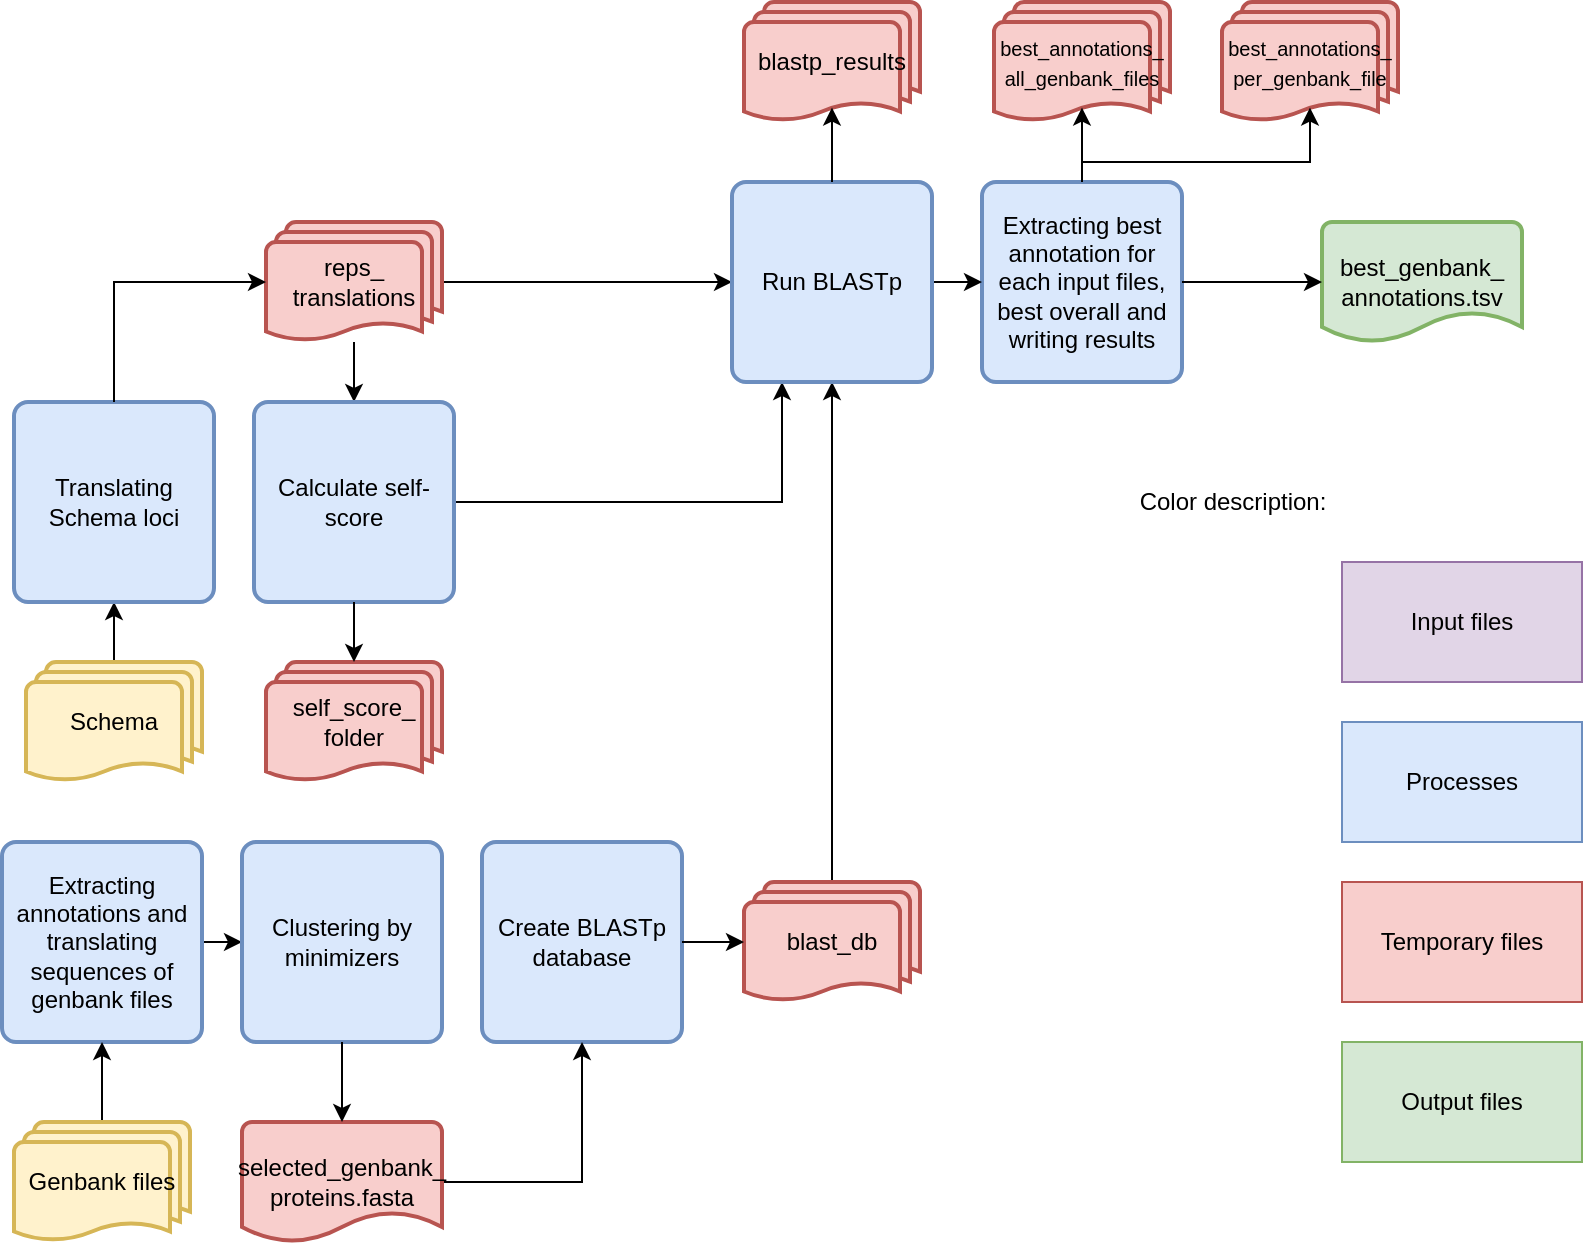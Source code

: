 <mxfile version="25.0.3">
  <diagram name="Page-1" id="vI1ZFkF_VZ9kpP50E2va">
    <mxGraphModel dx="1364" dy="799" grid="1" gridSize="10" guides="1" tooltips="1" connect="1" arrows="1" fold="1" page="1" pageScale="1" pageWidth="850" pageHeight="1100" math="0" shadow="0">
      <root>
        <mxCell id="0" />
        <mxCell id="1" parent="0" />
        <mxCell id="fPaXjcl1kV30KWy46vOE-5" style="edgeStyle=orthogonalEdgeStyle;rounded=0;orthogonalLoop=1;jettySize=auto;html=1;entryX=0;entryY=0.5;entryDx=0;entryDy=0;" parent="1" source="fPaXjcl1kV30KWy46vOE-1" target="fPaXjcl1kV30KWy46vOE-4" edge="1">
          <mxGeometry relative="1" as="geometry" />
        </mxCell>
        <mxCell id="fPaXjcl1kV30KWy46vOE-1" value="Extracting annotations and translating sequences of genbank files" style="rounded=1;whiteSpace=wrap;html=1;absoluteArcSize=1;arcSize=14;strokeWidth=2;fillColor=#dae8fc;strokeColor=#6c8ebf;" parent="1" vertex="1">
          <mxGeometry x="10" y="440" width="100" height="100" as="geometry" />
        </mxCell>
        <mxCell id="SnxLVO1X2V7iQgOzjOkk-1" style="edgeStyle=orthogonalEdgeStyle;rounded=0;orthogonalLoop=1;jettySize=auto;html=1;entryX=0.5;entryY=1;entryDx=0;entryDy=0;" edge="1" parent="1" source="fPaXjcl1kV30KWy46vOE-2" target="fPaXjcl1kV30KWy46vOE-1">
          <mxGeometry relative="1" as="geometry" />
        </mxCell>
        <mxCell id="fPaXjcl1kV30KWy46vOE-2" value="Genbank files" style="strokeWidth=2;html=1;shape=mxgraph.flowchart.multi-document;whiteSpace=wrap;fillColor=#fff2cc;strokeColor=#d6b656;" parent="1" vertex="1">
          <mxGeometry x="16" y="580" width="88" height="60" as="geometry" />
        </mxCell>
        <mxCell id="fPaXjcl1kV30KWy46vOE-4" value="Clustering by minimizers" style="rounded=1;whiteSpace=wrap;html=1;absoluteArcSize=1;arcSize=14;strokeWidth=2;fillColor=#dae8fc;strokeColor=#6c8ebf;" parent="1" vertex="1">
          <mxGeometry x="130" y="440" width="100" height="100" as="geometry" />
        </mxCell>
        <mxCell id="fPaXjcl1kV30KWy46vOE-6" value="Create BLASTp database" style="rounded=1;whiteSpace=wrap;html=1;absoluteArcSize=1;arcSize=14;strokeWidth=2;fillColor=#dae8fc;strokeColor=#6c8ebf;" parent="1" vertex="1">
          <mxGeometry x="250" y="440" width="100" height="100" as="geometry" />
        </mxCell>
        <mxCell id="SnxLVO1X2V7iQgOzjOkk-5" style="edgeStyle=orthogonalEdgeStyle;rounded=0;orthogonalLoop=1;jettySize=auto;html=1;entryX=0.5;entryY=1;entryDx=0;entryDy=0;" edge="1" parent="1" source="fPaXjcl1kV30KWy46vOE-8" target="fPaXjcl1kV30KWy46vOE-9">
          <mxGeometry relative="1" as="geometry" />
        </mxCell>
        <mxCell id="fPaXjcl1kV30KWy46vOE-8" value="Schema" style="strokeWidth=2;html=1;shape=mxgraph.flowchart.multi-document;whiteSpace=wrap;fillColor=#fff2cc;strokeColor=#d6b656;" parent="1" vertex="1">
          <mxGeometry x="22" y="350" width="88" height="60" as="geometry" />
        </mxCell>
        <mxCell id="fPaXjcl1kV30KWy46vOE-9" value="Translating Schema loci" style="rounded=1;whiteSpace=wrap;html=1;absoluteArcSize=1;arcSize=14;strokeWidth=2;fillColor=#dae8fc;strokeColor=#6c8ebf;" parent="1" vertex="1">
          <mxGeometry x="16" y="220" width="100" height="100" as="geometry" />
        </mxCell>
        <mxCell id="SnxLVO1X2V7iQgOzjOkk-27" style="edgeStyle=orthogonalEdgeStyle;rounded=0;orthogonalLoop=1;jettySize=auto;html=1;entryX=0.5;entryY=0;entryDx=0;entryDy=0;" edge="1" parent="1" source="fPaXjcl1kV30KWy46vOE-13" target="9kaDLu1qKZGZK0Ud_UY_-1">
          <mxGeometry relative="1" as="geometry" />
        </mxCell>
        <mxCell id="SnxLVO1X2V7iQgOzjOkk-28" style="edgeStyle=orthogonalEdgeStyle;rounded=0;orthogonalLoop=1;jettySize=auto;html=1;entryX=0;entryY=0.5;entryDx=0;entryDy=0;" edge="1" parent="1" source="fPaXjcl1kV30KWy46vOE-13" target="9kaDLu1qKZGZK0Ud_UY_-6">
          <mxGeometry relative="1" as="geometry" />
        </mxCell>
        <mxCell id="fPaXjcl1kV30KWy46vOE-13" value="reps_&lt;div&gt;translations&lt;/div&gt;" style="strokeWidth=2;html=1;shape=mxgraph.flowchart.multi-document;whiteSpace=wrap;fillColor=#f8cecc;strokeColor=#b85450;" parent="1" vertex="1">
          <mxGeometry x="142" y="130" width="88" height="60" as="geometry" />
        </mxCell>
        <mxCell id="SnxLVO1X2V7iQgOzjOkk-24" style="edgeStyle=orthogonalEdgeStyle;rounded=0;orthogonalLoop=1;jettySize=auto;html=1;entryX=0.5;entryY=1;entryDx=0;entryDy=0;" edge="1" parent="1" source="fPaXjcl1kV30KWy46vOE-15" target="fPaXjcl1kV30KWy46vOE-6">
          <mxGeometry relative="1" as="geometry" />
        </mxCell>
        <mxCell id="fPaXjcl1kV30KWy46vOE-15" value="selected_genbank_&lt;div&gt;proteins.fasta&lt;/div&gt;" style="strokeWidth=2;html=1;shape=mxgraph.flowchart.document2;whiteSpace=wrap;size=0.25;fillColor=#f8cecc;strokeColor=#b85450;" parent="1" vertex="1">
          <mxGeometry x="130" y="580" width="100" height="60" as="geometry" />
        </mxCell>
        <mxCell id="fPaXjcl1kV30KWy46vOE-16" style="edgeStyle=orthogonalEdgeStyle;rounded=0;orthogonalLoop=1;jettySize=auto;html=1;entryX=0.5;entryY=0;entryDx=0;entryDy=0;entryPerimeter=0;" parent="1" source="fPaXjcl1kV30KWy46vOE-4" target="fPaXjcl1kV30KWy46vOE-15" edge="1">
          <mxGeometry relative="1" as="geometry" />
        </mxCell>
        <mxCell id="SnxLVO1X2V7iQgOzjOkk-9" style="edgeStyle=orthogonalEdgeStyle;rounded=0;orthogonalLoop=1;jettySize=auto;html=1;entryX=0.5;entryY=1;entryDx=0;entryDy=0;" edge="1" parent="1" source="fPaXjcl1kV30KWy46vOE-17" target="9kaDLu1qKZGZK0Ud_UY_-6">
          <mxGeometry relative="1" as="geometry" />
        </mxCell>
        <mxCell id="fPaXjcl1kV30KWy46vOE-17" value="blast_db" style="strokeWidth=2;html=1;shape=mxgraph.flowchart.multi-document;whiteSpace=wrap;fillColor=#f8cecc;strokeColor=#b85450;" parent="1" vertex="1">
          <mxGeometry x="381" y="460" width="88" height="60" as="geometry" />
        </mxCell>
        <mxCell id="fPaXjcl1kV30KWy46vOE-19" value="Extracting best annotation for each input files, best overall and writing results" style="rounded=1;whiteSpace=wrap;html=1;absoluteArcSize=1;arcSize=14;strokeWidth=2;fillColor=#dae8fc;strokeColor=#6c8ebf;" parent="1" vertex="1">
          <mxGeometry x="500" y="110" width="100" height="100" as="geometry" />
        </mxCell>
        <mxCell id="fPaXjcl1kV30KWy46vOE-23" value="&lt;font style=&quot;font-size: 10px;&quot;&gt;best_annotations_&lt;/font&gt;&lt;div&gt;&lt;font style=&quot;font-size: 10px;&quot;&gt;all_genbank_files&lt;/font&gt;&lt;/div&gt;" style="strokeWidth=2;html=1;shape=mxgraph.flowchart.multi-document;whiteSpace=wrap;fillColor=#f8cecc;strokeColor=#b85450;" parent="1" vertex="1">
          <mxGeometry x="506" y="20" width="88" height="60" as="geometry" />
        </mxCell>
        <mxCell id="fPaXjcl1kV30KWy46vOE-26" value="&lt;font style=&quot;font-size: 10px;&quot;&gt;best_annotations_&lt;/font&gt;&lt;div&gt;&lt;font style=&quot;font-size: 10px;&quot;&gt;per_genbank_file&lt;/font&gt;&lt;/div&gt;" style="strokeWidth=2;html=1;shape=mxgraph.flowchart.multi-document;whiteSpace=wrap;fillColor=#f8cecc;strokeColor=#b85450;" parent="1" vertex="1">
          <mxGeometry x="620" y="20" width="88" height="60" as="geometry" />
        </mxCell>
        <mxCell id="fPaXjcl1kV30KWy46vOE-28" value="best_genbank_&lt;div&gt;annotations.tsv&lt;/div&gt;" style="strokeWidth=2;html=1;shape=mxgraph.flowchart.document2;whiteSpace=wrap;size=0.25;fillColor=#d5e8d4;strokeColor=#82b366;" parent="1" vertex="1">
          <mxGeometry x="670" y="130" width="100" height="60" as="geometry" />
        </mxCell>
        <mxCell id="SnxLVO1X2V7iQgOzjOkk-29" style="edgeStyle=orthogonalEdgeStyle;rounded=0;orthogonalLoop=1;jettySize=auto;html=1;entryX=0.25;entryY=1;entryDx=0;entryDy=0;" edge="1" parent="1" source="9kaDLu1qKZGZK0Ud_UY_-1" target="9kaDLu1qKZGZK0Ud_UY_-6">
          <mxGeometry relative="1" as="geometry" />
        </mxCell>
        <mxCell id="9kaDLu1qKZGZK0Ud_UY_-1" value="Calculate self-score" style="rounded=1;whiteSpace=wrap;html=1;absoluteArcSize=1;arcSize=14;strokeWidth=2;fillColor=#dae8fc;strokeColor=#6c8ebf;" parent="1" vertex="1">
          <mxGeometry x="136" y="220" width="100" height="100" as="geometry" />
        </mxCell>
        <mxCell id="9kaDLu1qKZGZK0Ud_UY_-4" value="self_score_&lt;div&gt;folder&lt;/div&gt;" style="strokeWidth=2;html=1;shape=mxgraph.flowchart.multi-document;whiteSpace=wrap;fillColor=#f8cecc;strokeColor=#b85450;" parent="1" vertex="1">
          <mxGeometry x="142" y="350" width="88" height="60" as="geometry" />
        </mxCell>
        <mxCell id="SnxLVO1X2V7iQgOzjOkk-10" style="edgeStyle=orthogonalEdgeStyle;rounded=0;orthogonalLoop=1;jettySize=auto;html=1;" edge="1" parent="1" source="9kaDLu1qKZGZK0Ud_UY_-6" target="fPaXjcl1kV30KWy46vOE-19">
          <mxGeometry relative="1" as="geometry" />
        </mxCell>
        <mxCell id="9kaDLu1qKZGZK0Ud_UY_-6" value="Run BLASTp" style="rounded=1;whiteSpace=wrap;html=1;absoluteArcSize=1;arcSize=14;strokeWidth=2;fillColor=#dae8fc;strokeColor=#6c8ebf;" parent="1" vertex="1">
          <mxGeometry x="375" y="110" width="100" height="100" as="geometry" />
        </mxCell>
        <mxCell id="9kaDLu1qKZGZK0Ud_UY_-9" value="blastp_results" style="strokeWidth=2;html=1;shape=mxgraph.flowchart.multi-document;whiteSpace=wrap;fillColor=#f8cecc;strokeColor=#b85450;" parent="1" vertex="1">
          <mxGeometry x="381" y="20" width="88" height="60" as="geometry" />
        </mxCell>
        <mxCell id="SnxLVO1X2V7iQgOzjOkk-7" style="edgeStyle=orthogonalEdgeStyle;rounded=0;orthogonalLoop=1;jettySize=auto;html=1;entryX=0;entryY=0.5;entryDx=0;entryDy=0;entryPerimeter=0;" edge="1" parent="1" source="fPaXjcl1kV30KWy46vOE-6" target="fPaXjcl1kV30KWy46vOE-17">
          <mxGeometry relative="1" as="geometry" />
        </mxCell>
        <mxCell id="SnxLVO1X2V7iQgOzjOkk-12" style="edgeStyle=orthogonalEdgeStyle;rounded=0;orthogonalLoop=1;jettySize=auto;html=1;entryX=0.5;entryY=0;entryDx=0;entryDy=0;entryPerimeter=0;" edge="1" parent="1" source="9kaDLu1qKZGZK0Ud_UY_-1" target="9kaDLu1qKZGZK0Ud_UY_-4">
          <mxGeometry relative="1" as="geometry" />
        </mxCell>
        <mxCell id="SnxLVO1X2V7iQgOzjOkk-14" style="edgeStyle=orthogonalEdgeStyle;rounded=0;orthogonalLoop=1;jettySize=auto;html=1;entryX=0.5;entryY=0.88;entryDx=0;entryDy=0;entryPerimeter=0;" edge="1" parent="1" source="9kaDLu1qKZGZK0Ud_UY_-6" target="9kaDLu1qKZGZK0Ud_UY_-9">
          <mxGeometry relative="1" as="geometry" />
        </mxCell>
        <mxCell id="SnxLVO1X2V7iQgOzjOkk-15" style="edgeStyle=orthogonalEdgeStyle;rounded=0;orthogonalLoop=1;jettySize=auto;html=1;entryX=0;entryY=0.5;entryDx=0;entryDy=0;entryPerimeter=0;" edge="1" parent="1" source="fPaXjcl1kV30KWy46vOE-19" target="fPaXjcl1kV30KWy46vOE-28">
          <mxGeometry relative="1" as="geometry" />
        </mxCell>
        <mxCell id="SnxLVO1X2V7iQgOzjOkk-16" style="edgeStyle=orthogonalEdgeStyle;rounded=0;orthogonalLoop=1;jettySize=auto;html=1;entryX=0.5;entryY=0.88;entryDx=0;entryDy=0;entryPerimeter=0;" edge="1" parent="1" source="fPaXjcl1kV30KWy46vOE-19" target="fPaXjcl1kV30KWy46vOE-23">
          <mxGeometry relative="1" as="geometry" />
        </mxCell>
        <mxCell id="SnxLVO1X2V7iQgOzjOkk-17" style="edgeStyle=orthogonalEdgeStyle;rounded=0;orthogonalLoop=1;jettySize=auto;html=1;entryX=0.5;entryY=0.88;entryDx=0;entryDy=0;entryPerimeter=0;" edge="1" parent="1" source="fPaXjcl1kV30KWy46vOE-19" target="fPaXjcl1kV30KWy46vOE-26">
          <mxGeometry relative="1" as="geometry">
            <Array as="points">
              <mxPoint x="550" y="100" />
              <mxPoint x="664" y="100" />
            </Array>
          </mxGeometry>
        </mxCell>
        <mxCell id="SnxLVO1X2V7iQgOzjOkk-18" value="Processes" style="rounded=0;whiteSpace=wrap;html=1;fillColor=#dae8fc;strokeColor=#6c8ebf;" vertex="1" parent="1">
          <mxGeometry x="680" y="380" width="120" height="60" as="geometry" />
        </mxCell>
        <mxCell id="SnxLVO1X2V7iQgOzjOkk-19" value="Temporary files" style="rounded=0;whiteSpace=wrap;html=1;fillColor=#f8cecc;strokeColor=#b85450;" vertex="1" parent="1">
          <mxGeometry x="680" y="460" width="120" height="60" as="geometry" />
        </mxCell>
        <mxCell id="SnxLVO1X2V7iQgOzjOkk-20" value="Input files" style="rounded=0;whiteSpace=wrap;html=1;fillColor=#e1d5e7;strokeColor=#9673a6;" vertex="1" parent="1">
          <mxGeometry x="680" y="300" width="120" height="60" as="geometry" />
        </mxCell>
        <mxCell id="SnxLVO1X2V7iQgOzjOkk-21" value="Output files" style="rounded=0;whiteSpace=wrap;html=1;fillColor=#d5e8d4;strokeColor=#82b366;" vertex="1" parent="1">
          <mxGeometry x="680" y="540" width="120" height="60" as="geometry" />
        </mxCell>
        <mxCell id="SnxLVO1X2V7iQgOzjOkk-22" value="Color description:" style="text;html=1;align=center;verticalAlign=middle;resizable=0;points=[];autosize=1;strokeColor=none;fillColor=none;" vertex="1" parent="1">
          <mxGeometry x="570" y="255" width="110" height="30" as="geometry" />
        </mxCell>
        <mxCell id="SnxLVO1X2V7iQgOzjOkk-26" style="edgeStyle=orthogonalEdgeStyle;rounded=0;orthogonalLoop=1;jettySize=auto;html=1;entryX=0;entryY=0.5;entryDx=0;entryDy=0;entryPerimeter=0;" edge="1" parent="1" source="fPaXjcl1kV30KWy46vOE-9" target="fPaXjcl1kV30KWy46vOE-13">
          <mxGeometry relative="1" as="geometry">
            <Array as="points">
              <mxPoint x="66" y="160" />
            </Array>
          </mxGeometry>
        </mxCell>
      </root>
    </mxGraphModel>
  </diagram>
</mxfile>
